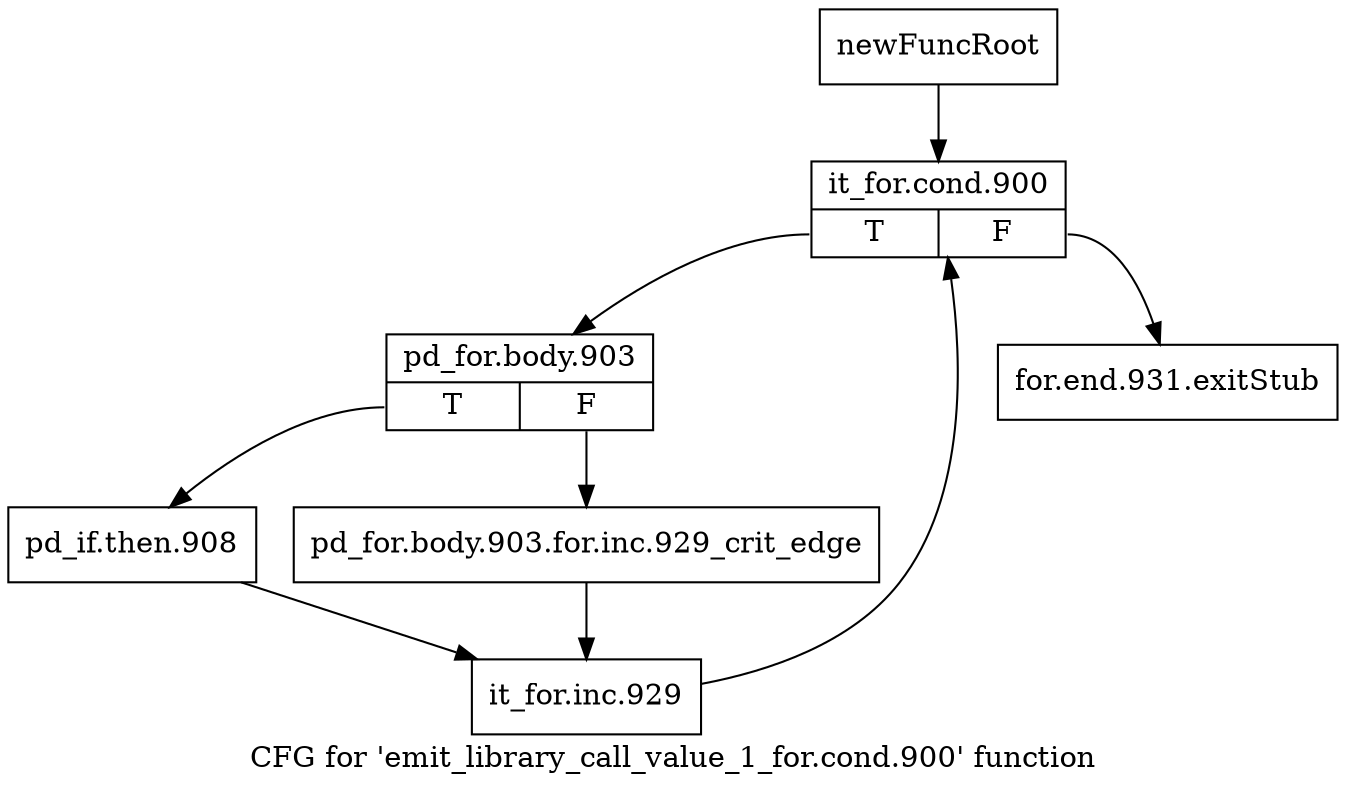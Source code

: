 digraph "CFG for 'emit_library_call_value_1_for.cond.900' function" {
	label="CFG for 'emit_library_call_value_1_for.cond.900' function";

	Node0x7a8ad70 [shape=record,label="{newFuncRoot}"];
	Node0x7a8ad70 -> Node0x7a8ae10;
	Node0x7a8adc0 [shape=record,label="{for.end.931.exitStub}"];
	Node0x7a8ae10 [shape=record,label="{it_for.cond.900|{<s0>T|<s1>F}}"];
	Node0x7a8ae10:s0 -> Node0x7a8ae60;
	Node0x7a8ae10:s1 -> Node0x7a8adc0;
	Node0x7a8ae60 [shape=record,label="{pd_for.body.903|{<s0>T|<s1>F}}"];
	Node0x7a8ae60:s0 -> Node0x7a8af00;
	Node0x7a8ae60:s1 -> Node0x7a8aeb0;
	Node0x7a8aeb0 [shape=record,label="{pd_for.body.903.for.inc.929_crit_edge}"];
	Node0x7a8aeb0 -> Node0x7a8af50;
	Node0x7a8af00 [shape=record,label="{pd_if.then.908}"];
	Node0x7a8af00 -> Node0x7a8af50;
	Node0x7a8af50 [shape=record,label="{it_for.inc.929}"];
	Node0x7a8af50 -> Node0x7a8ae10;
}
